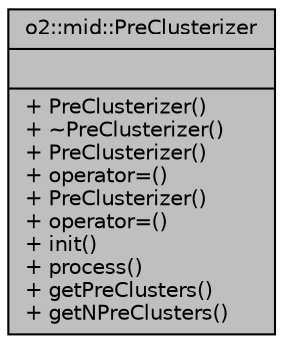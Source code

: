 digraph "o2::mid::PreClusterizer"
{
 // INTERACTIVE_SVG=YES
  bgcolor="transparent";
  edge [fontname="Helvetica",fontsize="10",labelfontname="Helvetica",labelfontsize="10"];
  node [fontname="Helvetica",fontsize="10",shape=record];
  Node1 [label="{o2::mid::PreClusterizer\n||+ PreClusterizer()\l+ ~PreClusterizer()\l+ PreClusterizer()\l+ operator=()\l+ PreClusterizer()\l+ operator=()\l+ init()\l+ process()\l+ getPreClusters()\l+ getNPreClusters()\l}",height=0.2,width=0.4,color="black", fillcolor="grey75", style="filled" fontcolor="black"];
}
